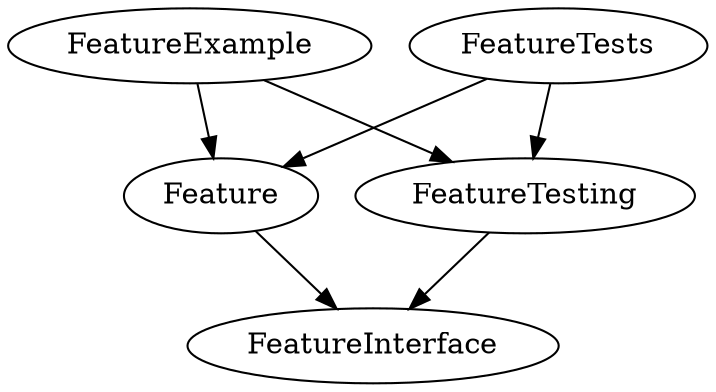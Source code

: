 digraph {
FeatureExample;
FeatureInterface;
Feature;
FeatureTesting;
FeatureTests;
FeatureExample -> Feature;
FeatureExample -> FeatureTesting;
FeatureTests -> Feature;
FeatureTests -> FeatureTesting;
FeatureTesting -> FeatureInterface;
Feature -> FeatureInterface;
}